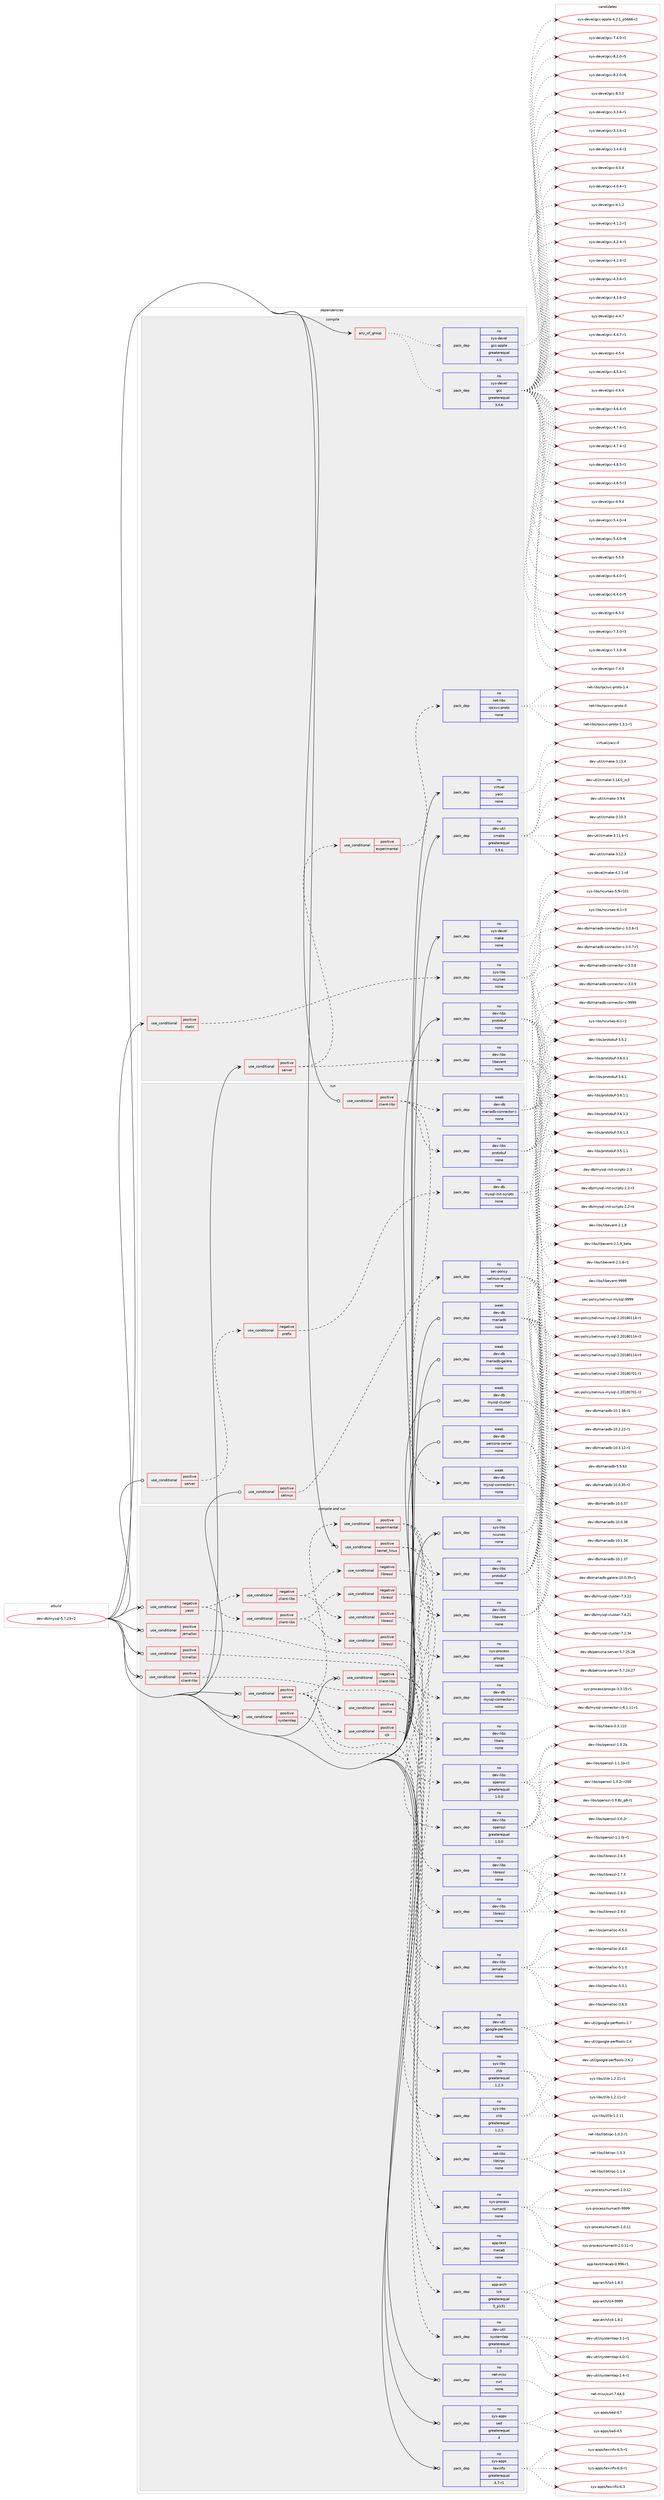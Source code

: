 digraph prolog {

# *************
# Graph options
# *************

newrank=true;
concentrate=true;
compound=true;
graph [rankdir=LR,fontname=Helvetica,fontsize=10,ranksep=1.5];#, ranksep=2.5, nodesep=0.2];
edge  [arrowhead=vee];
node  [fontname=Helvetica,fontsize=10];

# **********
# The ebuild
# **********

subgraph cluster_leftcol {
color=gray;
rank=same;
label=<<i>ebuild</i>>;
id [label="dev-db/mysql-5.7.23-r2", color=red, width=4, href="../dev-db/mysql-5.7.23-r2.svg"];
}

# ****************
# The dependencies
# ****************

subgraph cluster_midcol {
color=gray;
label=<<i>dependencies</i>>;
subgraph cluster_compile {
fillcolor="#eeeeee";
style=filled;
label=<<i>compile</i>>;
subgraph any20384 {
dependency1320141 [label=<<TABLE BORDER="0" CELLBORDER="1" CELLSPACING="0" CELLPADDING="4"><TR><TD CELLPADDING="10">any_of_group</TD></TR></TABLE>>, shape=none, color=red];subgraph pack941902 {
dependency1320142 [label=<<TABLE BORDER="0" CELLBORDER="1" CELLSPACING="0" CELLPADDING="4" WIDTH="220"><TR><TD ROWSPAN="6" CELLPADDING="30">pack_dep</TD></TR><TR><TD WIDTH="110">no</TD></TR><TR><TD>sys-devel</TD></TR><TR><TD>gcc</TD></TR><TR><TD>greaterequal</TD></TR><TR><TD>3.4.6</TD></TR></TABLE>>, shape=none, color=blue];
}
dependency1320141:e -> dependency1320142:w [weight=20,style="dotted",arrowhead="oinv"];
subgraph pack941903 {
dependency1320143 [label=<<TABLE BORDER="0" CELLBORDER="1" CELLSPACING="0" CELLPADDING="4" WIDTH="220"><TR><TD ROWSPAN="6" CELLPADDING="30">pack_dep</TD></TR><TR><TD WIDTH="110">no</TD></TR><TR><TD>sys-devel</TD></TR><TR><TD>gcc-apple</TD></TR><TR><TD>greaterequal</TD></TR><TR><TD>4.0</TD></TR></TABLE>>, shape=none, color=blue];
}
dependency1320141:e -> dependency1320143:w [weight=20,style="dotted",arrowhead="oinv"];
}
id:e -> dependency1320141:w [weight=20,style="solid",arrowhead="vee"];
subgraph cond357305 {
dependency1320144 [label=<<TABLE BORDER="0" CELLBORDER="1" CELLSPACING="0" CELLPADDING="4"><TR><TD ROWSPAN="3" CELLPADDING="10">use_conditional</TD></TR><TR><TD>positive</TD></TR><TR><TD>server</TD></TR></TABLE>>, shape=none, color=red];
subgraph pack941904 {
dependency1320145 [label=<<TABLE BORDER="0" CELLBORDER="1" CELLSPACING="0" CELLPADDING="4" WIDTH="220"><TR><TD ROWSPAN="6" CELLPADDING="30">pack_dep</TD></TR><TR><TD WIDTH="110">no</TD></TR><TR><TD>dev-libs</TD></TR><TR><TD>libevent</TD></TR><TR><TD>none</TD></TR><TR><TD></TD></TR></TABLE>>, shape=none, color=blue];
}
dependency1320144:e -> dependency1320145:w [weight=20,style="dashed",arrowhead="vee"];
subgraph cond357306 {
dependency1320146 [label=<<TABLE BORDER="0" CELLBORDER="1" CELLSPACING="0" CELLPADDING="4"><TR><TD ROWSPAN="3" CELLPADDING="10">use_conditional</TD></TR><TR><TD>positive</TD></TR><TR><TD>experimental</TD></TR></TABLE>>, shape=none, color=red];
subgraph pack941905 {
dependency1320147 [label=<<TABLE BORDER="0" CELLBORDER="1" CELLSPACING="0" CELLPADDING="4" WIDTH="220"><TR><TD ROWSPAN="6" CELLPADDING="30">pack_dep</TD></TR><TR><TD WIDTH="110">no</TD></TR><TR><TD>net-libs</TD></TR><TR><TD>rpcsvc-proto</TD></TR><TR><TD>none</TD></TR><TR><TD></TD></TR></TABLE>>, shape=none, color=blue];
}
dependency1320146:e -> dependency1320147:w [weight=20,style="dashed",arrowhead="vee"];
}
dependency1320144:e -> dependency1320146:w [weight=20,style="dashed",arrowhead="vee"];
}
id:e -> dependency1320144:w [weight=20,style="solid",arrowhead="vee"];
subgraph cond357307 {
dependency1320148 [label=<<TABLE BORDER="0" CELLBORDER="1" CELLSPACING="0" CELLPADDING="4"><TR><TD ROWSPAN="3" CELLPADDING="10">use_conditional</TD></TR><TR><TD>positive</TD></TR><TR><TD>static</TD></TR></TABLE>>, shape=none, color=red];
subgraph pack941906 {
dependency1320149 [label=<<TABLE BORDER="0" CELLBORDER="1" CELLSPACING="0" CELLPADDING="4" WIDTH="220"><TR><TD ROWSPAN="6" CELLPADDING="30">pack_dep</TD></TR><TR><TD WIDTH="110">no</TD></TR><TR><TD>sys-libs</TD></TR><TR><TD>ncurses</TD></TR><TR><TD>none</TD></TR><TR><TD></TD></TR></TABLE>>, shape=none, color=blue];
}
dependency1320148:e -> dependency1320149:w [weight=20,style="dashed",arrowhead="vee"];
}
id:e -> dependency1320148:w [weight=20,style="solid",arrowhead="vee"];
subgraph pack941907 {
dependency1320150 [label=<<TABLE BORDER="0" CELLBORDER="1" CELLSPACING="0" CELLPADDING="4" WIDTH="220"><TR><TD ROWSPAN="6" CELLPADDING="30">pack_dep</TD></TR><TR><TD WIDTH="110">no</TD></TR><TR><TD>dev-libs</TD></TR><TR><TD>protobuf</TD></TR><TR><TD>none</TD></TR><TR><TD></TD></TR></TABLE>>, shape=none, color=blue];
}
id:e -> dependency1320150:w [weight=20,style="solid",arrowhead="vee"];
subgraph pack941908 {
dependency1320151 [label=<<TABLE BORDER="0" CELLBORDER="1" CELLSPACING="0" CELLPADDING="4" WIDTH="220"><TR><TD ROWSPAN="6" CELLPADDING="30">pack_dep</TD></TR><TR><TD WIDTH="110">no</TD></TR><TR><TD>dev-util</TD></TR><TR><TD>cmake</TD></TR><TR><TD>greaterequal</TD></TR><TR><TD>3.9.6</TD></TR></TABLE>>, shape=none, color=blue];
}
id:e -> dependency1320151:w [weight=20,style="solid",arrowhead="vee"];
subgraph pack941909 {
dependency1320152 [label=<<TABLE BORDER="0" CELLBORDER="1" CELLSPACING="0" CELLPADDING="4" WIDTH="220"><TR><TD ROWSPAN="6" CELLPADDING="30">pack_dep</TD></TR><TR><TD WIDTH="110">no</TD></TR><TR><TD>sys-devel</TD></TR><TR><TD>make</TD></TR><TR><TD>none</TD></TR><TR><TD></TD></TR></TABLE>>, shape=none, color=blue];
}
id:e -> dependency1320152:w [weight=20,style="solid",arrowhead="vee"];
subgraph pack941910 {
dependency1320153 [label=<<TABLE BORDER="0" CELLBORDER="1" CELLSPACING="0" CELLPADDING="4" WIDTH="220"><TR><TD ROWSPAN="6" CELLPADDING="30">pack_dep</TD></TR><TR><TD WIDTH="110">no</TD></TR><TR><TD>virtual</TD></TR><TR><TD>yacc</TD></TR><TR><TD>none</TD></TR><TR><TD></TD></TR></TABLE>>, shape=none, color=blue];
}
id:e -> dependency1320153:w [weight=20,style="solid",arrowhead="vee"];
}
subgraph cluster_compileandrun {
fillcolor="#eeeeee";
style=filled;
label=<<i>compile and run</i>>;
subgraph cond357308 {
dependency1320154 [label=<<TABLE BORDER="0" CELLBORDER="1" CELLSPACING="0" CELLPADDING="4"><TR><TD ROWSPAN="3" CELLPADDING="10">use_conditional</TD></TR><TR><TD>negative</TD></TR><TR><TD>client-libs</TD></TR></TABLE>>, shape=none, color=red];
subgraph pack941911 {
dependency1320155 [label=<<TABLE BORDER="0" CELLBORDER="1" CELLSPACING="0" CELLPADDING="4" WIDTH="220"><TR><TD ROWSPAN="6" CELLPADDING="30">pack_dep</TD></TR><TR><TD WIDTH="110">no</TD></TR><TR><TD>dev-db</TD></TR><TR><TD>mysql-connector-c</TD></TR><TR><TD>none</TD></TR><TR><TD></TD></TR></TABLE>>, shape=none, color=blue];
}
dependency1320154:e -> dependency1320155:w [weight=20,style="dashed",arrowhead="vee"];
subgraph pack941912 {
dependency1320156 [label=<<TABLE BORDER="0" CELLBORDER="1" CELLSPACING="0" CELLPADDING="4" WIDTH="220"><TR><TD ROWSPAN="6" CELLPADDING="30">pack_dep</TD></TR><TR><TD WIDTH="110">no</TD></TR><TR><TD>sys-libs</TD></TR><TR><TD>zlib</TD></TR><TR><TD>greaterequal</TD></TR><TR><TD>1.2.3</TD></TR></TABLE>>, shape=none, color=blue];
}
dependency1320154:e -> dependency1320156:w [weight=20,style="dashed",arrowhead="vee"];
}
id:e -> dependency1320154:w [weight=20,style="solid",arrowhead="odotvee"];
subgraph cond357309 {
dependency1320157 [label=<<TABLE BORDER="0" CELLBORDER="1" CELLSPACING="0" CELLPADDING="4"><TR><TD ROWSPAN="3" CELLPADDING="10">use_conditional</TD></TR><TR><TD>negative</TD></TR><TR><TD>yassl</TD></TR></TABLE>>, shape=none, color=red];
subgraph cond357310 {
dependency1320158 [label=<<TABLE BORDER="0" CELLBORDER="1" CELLSPACING="0" CELLPADDING="4"><TR><TD ROWSPAN="3" CELLPADDING="10">use_conditional</TD></TR><TR><TD>positive</TD></TR><TR><TD>client-libs</TD></TR></TABLE>>, shape=none, color=red];
subgraph cond357311 {
dependency1320159 [label=<<TABLE BORDER="0" CELLBORDER="1" CELLSPACING="0" CELLPADDING="4"><TR><TD ROWSPAN="3" CELLPADDING="10">use_conditional</TD></TR><TR><TD>negative</TD></TR><TR><TD>libressl</TD></TR></TABLE>>, shape=none, color=red];
subgraph pack941913 {
dependency1320160 [label=<<TABLE BORDER="0" CELLBORDER="1" CELLSPACING="0" CELLPADDING="4" WIDTH="220"><TR><TD ROWSPAN="6" CELLPADDING="30">pack_dep</TD></TR><TR><TD WIDTH="110">no</TD></TR><TR><TD>dev-libs</TD></TR><TR><TD>openssl</TD></TR><TR><TD>greaterequal</TD></TR><TR><TD>1.0.0</TD></TR></TABLE>>, shape=none, color=blue];
}
dependency1320159:e -> dependency1320160:w [weight=20,style="dashed",arrowhead="vee"];
}
dependency1320158:e -> dependency1320159:w [weight=20,style="dashed",arrowhead="vee"];
subgraph cond357312 {
dependency1320161 [label=<<TABLE BORDER="0" CELLBORDER="1" CELLSPACING="0" CELLPADDING="4"><TR><TD ROWSPAN="3" CELLPADDING="10">use_conditional</TD></TR><TR><TD>positive</TD></TR><TR><TD>libressl</TD></TR></TABLE>>, shape=none, color=red];
subgraph pack941914 {
dependency1320162 [label=<<TABLE BORDER="0" CELLBORDER="1" CELLSPACING="0" CELLPADDING="4" WIDTH="220"><TR><TD ROWSPAN="6" CELLPADDING="30">pack_dep</TD></TR><TR><TD WIDTH="110">no</TD></TR><TR><TD>dev-libs</TD></TR><TR><TD>libressl</TD></TR><TR><TD>none</TD></TR><TR><TD></TD></TR></TABLE>>, shape=none, color=blue];
}
dependency1320161:e -> dependency1320162:w [weight=20,style="dashed",arrowhead="vee"];
}
dependency1320158:e -> dependency1320161:w [weight=20,style="dashed",arrowhead="vee"];
}
dependency1320157:e -> dependency1320158:w [weight=20,style="dashed",arrowhead="vee"];
subgraph cond357313 {
dependency1320163 [label=<<TABLE BORDER="0" CELLBORDER="1" CELLSPACING="0" CELLPADDING="4"><TR><TD ROWSPAN="3" CELLPADDING="10">use_conditional</TD></TR><TR><TD>negative</TD></TR><TR><TD>client-libs</TD></TR></TABLE>>, shape=none, color=red];
subgraph cond357314 {
dependency1320164 [label=<<TABLE BORDER="0" CELLBORDER="1" CELLSPACING="0" CELLPADDING="4"><TR><TD ROWSPAN="3" CELLPADDING="10">use_conditional</TD></TR><TR><TD>negative</TD></TR><TR><TD>libressl</TD></TR></TABLE>>, shape=none, color=red];
subgraph pack941915 {
dependency1320165 [label=<<TABLE BORDER="0" CELLBORDER="1" CELLSPACING="0" CELLPADDING="4" WIDTH="220"><TR><TD ROWSPAN="6" CELLPADDING="30">pack_dep</TD></TR><TR><TD WIDTH="110">no</TD></TR><TR><TD>dev-libs</TD></TR><TR><TD>openssl</TD></TR><TR><TD>greaterequal</TD></TR><TR><TD>1.0.0</TD></TR></TABLE>>, shape=none, color=blue];
}
dependency1320164:e -> dependency1320165:w [weight=20,style="dashed",arrowhead="vee"];
}
dependency1320163:e -> dependency1320164:w [weight=20,style="dashed",arrowhead="vee"];
subgraph cond357315 {
dependency1320166 [label=<<TABLE BORDER="0" CELLBORDER="1" CELLSPACING="0" CELLPADDING="4"><TR><TD ROWSPAN="3" CELLPADDING="10">use_conditional</TD></TR><TR><TD>positive</TD></TR><TR><TD>libressl</TD></TR></TABLE>>, shape=none, color=red];
subgraph pack941916 {
dependency1320167 [label=<<TABLE BORDER="0" CELLBORDER="1" CELLSPACING="0" CELLPADDING="4" WIDTH="220"><TR><TD ROWSPAN="6" CELLPADDING="30">pack_dep</TD></TR><TR><TD WIDTH="110">no</TD></TR><TR><TD>dev-libs</TD></TR><TR><TD>libressl</TD></TR><TR><TD>none</TD></TR><TR><TD></TD></TR></TABLE>>, shape=none, color=blue];
}
dependency1320166:e -> dependency1320167:w [weight=20,style="dashed",arrowhead="vee"];
}
dependency1320163:e -> dependency1320166:w [weight=20,style="dashed",arrowhead="vee"];
}
dependency1320157:e -> dependency1320163:w [weight=20,style="dashed",arrowhead="vee"];
}
id:e -> dependency1320157:w [weight=20,style="solid",arrowhead="odotvee"];
subgraph cond357316 {
dependency1320168 [label=<<TABLE BORDER="0" CELLBORDER="1" CELLSPACING="0" CELLPADDING="4"><TR><TD ROWSPAN="3" CELLPADDING="10">use_conditional</TD></TR><TR><TD>positive</TD></TR><TR><TD>client-libs</TD></TR></TABLE>>, shape=none, color=red];
subgraph pack941917 {
dependency1320169 [label=<<TABLE BORDER="0" CELLBORDER="1" CELLSPACING="0" CELLPADDING="4" WIDTH="220"><TR><TD ROWSPAN="6" CELLPADDING="30">pack_dep</TD></TR><TR><TD WIDTH="110">no</TD></TR><TR><TD>sys-libs</TD></TR><TR><TD>zlib</TD></TR><TR><TD>greaterequal</TD></TR><TR><TD>1.2.3</TD></TR></TABLE>>, shape=none, color=blue];
}
dependency1320168:e -> dependency1320169:w [weight=20,style="dashed",arrowhead="vee"];
}
id:e -> dependency1320168:w [weight=20,style="solid",arrowhead="odotvee"];
subgraph cond357317 {
dependency1320170 [label=<<TABLE BORDER="0" CELLBORDER="1" CELLSPACING="0" CELLPADDING="4"><TR><TD ROWSPAN="3" CELLPADDING="10">use_conditional</TD></TR><TR><TD>positive</TD></TR><TR><TD>jemalloc</TD></TR></TABLE>>, shape=none, color=red];
subgraph pack941918 {
dependency1320171 [label=<<TABLE BORDER="0" CELLBORDER="1" CELLSPACING="0" CELLPADDING="4" WIDTH="220"><TR><TD ROWSPAN="6" CELLPADDING="30">pack_dep</TD></TR><TR><TD WIDTH="110">no</TD></TR><TR><TD>dev-libs</TD></TR><TR><TD>jemalloc</TD></TR><TR><TD>none</TD></TR><TR><TD></TD></TR></TABLE>>, shape=none, color=blue];
}
dependency1320170:e -> dependency1320171:w [weight=20,style="dashed",arrowhead="vee"];
}
id:e -> dependency1320170:w [weight=20,style="solid",arrowhead="odotvee"];
subgraph cond357318 {
dependency1320172 [label=<<TABLE BORDER="0" CELLBORDER="1" CELLSPACING="0" CELLPADDING="4"><TR><TD ROWSPAN="3" CELLPADDING="10">use_conditional</TD></TR><TR><TD>positive</TD></TR><TR><TD>kernel_linux</TD></TR></TABLE>>, shape=none, color=red];
subgraph pack941919 {
dependency1320173 [label=<<TABLE BORDER="0" CELLBORDER="1" CELLSPACING="0" CELLPADDING="4" WIDTH="220"><TR><TD ROWSPAN="6" CELLPADDING="30">pack_dep</TD></TR><TR><TD WIDTH="110">no</TD></TR><TR><TD>dev-libs</TD></TR><TR><TD>libaio</TD></TR><TR><TD>none</TD></TR><TR><TD></TD></TR></TABLE>>, shape=none, color=blue];
}
dependency1320172:e -> dependency1320173:w [weight=20,style="dashed",arrowhead="vee"];
subgraph pack941920 {
dependency1320174 [label=<<TABLE BORDER="0" CELLBORDER="1" CELLSPACING="0" CELLPADDING="4" WIDTH="220"><TR><TD ROWSPAN="6" CELLPADDING="30">pack_dep</TD></TR><TR><TD WIDTH="110">no</TD></TR><TR><TD>sys-process</TD></TR><TR><TD>procps</TD></TR><TR><TD>none</TD></TR><TR><TD></TD></TR></TABLE>>, shape=none, color=blue];
}
dependency1320172:e -> dependency1320174:w [weight=20,style="dashed",arrowhead="vee"];
}
id:e -> dependency1320172:w [weight=20,style="solid",arrowhead="odotvee"];
subgraph cond357319 {
dependency1320175 [label=<<TABLE BORDER="0" CELLBORDER="1" CELLSPACING="0" CELLPADDING="4"><TR><TD ROWSPAN="3" CELLPADDING="10">use_conditional</TD></TR><TR><TD>positive</TD></TR><TR><TD>server</TD></TR></TABLE>>, shape=none, color=red];
subgraph pack941921 {
dependency1320176 [label=<<TABLE BORDER="0" CELLBORDER="1" CELLSPACING="0" CELLPADDING="4" WIDTH="220"><TR><TD ROWSPAN="6" CELLPADDING="30">pack_dep</TD></TR><TR><TD WIDTH="110">no</TD></TR><TR><TD>app-arch</TD></TR><TR><TD>lz4</TD></TR><TR><TD>greaterequal</TD></TR><TR><TD>0_p131</TD></TR></TABLE>>, shape=none, color=blue];
}
dependency1320175:e -> dependency1320176:w [weight=20,style="dashed",arrowhead="vee"];
subgraph cond357320 {
dependency1320177 [label=<<TABLE BORDER="0" CELLBORDER="1" CELLSPACING="0" CELLPADDING="4"><TR><TD ROWSPAN="3" CELLPADDING="10">use_conditional</TD></TR><TR><TD>positive</TD></TR><TR><TD>cjk</TD></TR></TABLE>>, shape=none, color=red];
subgraph pack941922 {
dependency1320178 [label=<<TABLE BORDER="0" CELLBORDER="1" CELLSPACING="0" CELLPADDING="4" WIDTH="220"><TR><TD ROWSPAN="6" CELLPADDING="30">pack_dep</TD></TR><TR><TD WIDTH="110">no</TD></TR><TR><TD>app-text</TD></TR><TR><TD>mecab</TD></TR><TR><TD>none</TD></TR><TR><TD></TD></TR></TABLE>>, shape=none, color=blue];
}
dependency1320177:e -> dependency1320178:w [weight=20,style="dashed",arrowhead="vee"];
}
dependency1320175:e -> dependency1320177:w [weight=20,style="dashed",arrowhead="vee"];
subgraph cond357321 {
dependency1320179 [label=<<TABLE BORDER="0" CELLBORDER="1" CELLSPACING="0" CELLPADDING="4"><TR><TD ROWSPAN="3" CELLPADDING="10">use_conditional</TD></TR><TR><TD>positive</TD></TR><TR><TD>experimental</TD></TR></TABLE>>, shape=none, color=red];
subgraph pack941923 {
dependency1320180 [label=<<TABLE BORDER="0" CELLBORDER="1" CELLSPACING="0" CELLPADDING="4" WIDTH="220"><TR><TD ROWSPAN="6" CELLPADDING="30">pack_dep</TD></TR><TR><TD WIDTH="110">no</TD></TR><TR><TD>dev-libs</TD></TR><TR><TD>libevent</TD></TR><TR><TD>none</TD></TR><TR><TD></TD></TR></TABLE>>, shape=none, color=blue];
}
dependency1320179:e -> dependency1320180:w [weight=20,style="dashed",arrowhead="vee"];
subgraph pack941924 {
dependency1320181 [label=<<TABLE BORDER="0" CELLBORDER="1" CELLSPACING="0" CELLPADDING="4" WIDTH="220"><TR><TD ROWSPAN="6" CELLPADDING="30">pack_dep</TD></TR><TR><TD WIDTH="110">no</TD></TR><TR><TD>dev-libs</TD></TR><TR><TD>protobuf</TD></TR><TR><TD>none</TD></TR><TR><TD></TD></TR></TABLE>>, shape=none, color=blue];
}
dependency1320179:e -> dependency1320181:w [weight=20,style="dashed",arrowhead="vee"];
subgraph pack941925 {
dependency1320182 [label=<<TABLE BORDER="0" CELLBORDER="1" CELLSPACING="0" CELLPADDING="4" WIDTH="220"><TR><TD ROWSPAN="6" CELLPADDING="30">pack_dep</TD></TR><TR><TD WIDTH="110">no</TD></TR><TR><TD>net-libs</TD></TR><TR><TD>libtirpc</TD></TR><TR><TD>none</TD></TR><TR><TD></TD></TR></TABLE>>, shape=none, color=blue];
}
dependency1320179:e -> dependency1320182:w [weight=20,style="dashed",arrowhead="vee"];
}
dependency1320175:e -> dependency1320179:w [weight=20,style="dashed",arrowhead="vee"];
subgraph cond357322 {
dependency1320183 [label=<<TABLE BORDER="0" CELLBORDER="1" CELLSPACING="0" CELLPADDING="4"><TR><TD ROWSPAN="3" CELLPADDING="10">use_conditional</TD></TR><TR><TD>positive</TD></TR><TR><TD>numa</TD></TR></TABLE>>, shape=none, color=red];
subgraph pack941926 {
dependency1320184 [label=<<TABLE BORDER="0" CELLBORDER="1" CELLSPACING="0" CELLPADDING="4" WIDTH="220"><TR><TD ROWSPAN="6" CELLPADDING="30">pack_dep</TD></TR><TR><TD WIDTH="110">no</TD></TR><TR><TD>sys-process</TD></TR><TR><TD>numactl</TD></TR><TR><TD>none</TD></TR><TR><TD></TD></TR></TABLE>>, shape=none, color=blue];
}
dependency1320183:e -> dependency1320184:w [weight=20,style="dashed",arrowhead="vee"];
}
dependency1320175:e -> dependency1320183:w [weight=20,style="dashed",arrowhead="vee"];
}
id:e -> dependency1320175:w [weight=20,style="solid",arrowhead="odotvee"];
subgraph cond357323 {
dependency1320185 [label=<<TABLE BORDER="0" CELLBORDER="1" CELLSPACING="0" CELLPADDING="4"><TR><TD ROWSPAN="3" CELLPADDING="10">use_conditional</TD></TR><TR><TD>positive</TD></TR><TR><TD>systemtap</TD></TR></TABLE>>, shape=none, color=red];
subgraph pack941927 {
dependency1320186 [label=<<TABLE BORDER="0" CELLBORDER="1" CELLSPACING="0" CELLPADDING="4" WIDTH="220"><TR><TD ROWSPAN="6" CELLPADDING="30">pack_dep</TD></TR><TR><TD WIDTH="110">no</TD></TR><TR><TD>dev-util</TD></TR><TR><TD>systemtap</TD></TR><TR><TD>greaterequal</TD></TR><TR><TD>1.3</TD></TR></TABLE>>, shape=none, color=blue];
}
dependency1320185:e -> dependency1320186:w [weight=20,style="dashed",arrowhead="vee"];
}
id:e -> dependency1320185:w [weight=20,style="solid",arrowhead="odotvee"];
subgraph cond357324 {
dependency1320187 [label=<<TABLE BORDER="0" CELLBORDER="1" CELLSPACING="0" CELLPADDING="4"><TR><TD ROWSPAN="3" CELLPADDING="10">use_conditional</TD></TR><TR><TD>positive</TD></TR><TR><TD>tcmalloc</TD></TR></TABLE>>, shape=none, color=red];
subgraph pack941928 {
dependency1320188 [label=<<TABLE BORDER="0" CELLBORDER="1" CELLSPACING="0" CELLPADDING="4" WIDTH="220"><TR><TD ROWSPAN="6" CELLPADDING="30">pack_dep</TD></TR><TR><TD WIDTH="110">no</TD></TR><TR><TD>dev-util</TD></TR><TR><TD>google-perftools</TD></TR><TR><TD>none</TD></TR><TR><TD></TD></TR></TABLE>>, shape=none, color=blue];
}
dependency1320187:e -> dependency1320188:w [weight=20,style="dashed",arrowhead="vee"];
}
id:e -> dependency1320187:w [weight=20,style="solid",arrowhead="odotvee"];
subgraph pack941929 {
dependency1320189 [label=<<TABLE BORDER="0" CELLBORDER="1" CELLSPACING="0" CELLPADDING="4" WIDTH="220"><TR><TD ROWSPAN="6" CELLPADDING="30">pack_dep</TD></TR><TR><TD WIDTH="110">no</TD></TR><TR><TD>net-misc</TD></TR><TR><TD>curl</TD></TR><TR><TD>none</TD></TR><TR><TD></TD></TR></TABLE>>, shape=none, color=blue];
}
id:e -> dependency1320189:w [weight=20,style="solid",arrowhead="odotvee"];
subgraph pack941930 {
dependency1320190 [label=<<TABLE BORDER="0" CELLBORDER="1" CELLSPACING="0" CELLPADDING="4" WIDTH="220"><TR><TD ROWSPAN="6" CELLPADDING="30">pack_dep</TD></TR><TR><TD WIDTH="110">no</TD></TR><TR><TD>sys-apps</TD></TR><TR><TD>sed</TD></TR><TR><TD>greaterequal</TD></TR><TR><TD>4</TD></TR></TABLE>>, shape=none, color=blue];
}
id:e -> dependency1320190:w [weight=20,style="solid",arrowhead="odotvee"];
subgraph pack941931 {
dependency1320191 [label=<<TABLE BORDER="0" CELLBORDER="1" CELLSPACING="0" CELLPADDING="4" WIDTH="220"><TR><TD ROWSPAN="6" CELLPADDING="30">pack_dep</TD></TR><TR><TD WIDTH="110">no</TD></TR><TR><TD>sys-apps</TD></TR><TR><TD>texinfo</TD></TR><TR><TD>greaterequal</TD></TR><TR><TD>4.7-r1</TD></TR></TABLE>>, shape=none, color=blue];
}
id:e -> dependency1320191:w [weight=20,style="solid",arrowhead="odotvee"];
subgraph pack941932 {
dependency1320192 [label=<<TABLE BORDER="0" CELLBORDER="1" CELLSPACING="0" CELLPADDING="4" WIDTH="220"><TR><TD ROWSPAN="6" CELLPADDING="30">pack_dep</TD></TR><TR><TD WIDTH="110">no</TD></TR><TR><TD>sys-libs</TD></TR><TR><TD>ncurses</TD></TR><TR><TD>none</TD></TR><TR><TD></TD></TR></TABLE>>, shape=none, color=blue];
}
id:e -> dependency1320192:w [weight=20,style="solid",arrowhead="odotvee"];
}
subgraph cluster_run {
fillcolor="#eeeeee";
style=filled;
label=<<i>run</i>>;
subgraph cond357325 {
dependency1320193 [label=<<TABLE BORDER="0" CELLBORDER="1" CELLSPACING="0" CELLPADDING="4"><TR><TD ROWSPAN="3" CELLPADDING="10">use_conditional</TD></TR><TR><TD>positive</TD></TR><TR><TD>client-libs</TD></TR></TABLE>>, shape=none, color=red];
subgraph pack941933 {
dependency1320194 [label=<<TABLE BORDER="0" CELLBORDER="1" CELLSPACING="0" CELLPADDING="4" WIDTH="220"><TR><TD ROWSPAN="6" CELLPADDING="30">pack_dep</TD></TR><TR><TD WIDTH="110">weak</TD></TR><TR><TD>dev-db</TD></TR><TR><TD>mariadb-connector-c</TD></TR><TR><TD>none</TD></TR><TR><TD></TD></TR></TABLE>>, shape=none, color=blue];
}
dependency1320193:e -> dependency1320194:w [weight=20,style="dashed",arrowhead="vee"];
subgraph pack941934 {
dependency1320195 [label=<<TABLE BORDER="0" CELLBORDER="1" CELLSPACING="0" CELLPADDING="4" WIDTH="220"><TR><TD ROWSPAN="6" CELLPADDING="30">pack_dep</TD></TR><TR><TD WIDTH="110">weak</TD></TR><TR><TD>dev-db</TD></TR><TR><TD>mysql-connector-c</TD></TR><TR><TD>none</TD></TR><TR><TD></TD></TR></TABLE>>, shape=none, color=blue];
}
dependency1320193:e -> dependency1320195:w [weight=20,style="dashed",arrowhead="vee"];
subgraph pack941935 {
dependency1320196 [label=<<TABLE BORDER="0" CELLBORDER="1" CELLSPACING="0" CELLPADDING="4" WIDTH="220"><TR><TD ROWSPAN="6" CELLPADDING="30">pack_dep</TD></TR><TR><TD WIDTH="110">no</TD></TR><TR><TD>dev-libs</TD></TR><TR><TD>protobuf</TD></TR><TR><TD>none</TD></TR><TR><TD></TD></TR></TABLE>>, shape=none, color=blue];
}
dependency1320193:e -> dependency1320196:w [weight=20,style="dashed",arrowhead="vee"];
}
id:e -> dependency1320193:w [weight=20,style="solid",arrowhead="odot"];
subgraph cond357326 {
dependency1320197 [label=<<TABLE BORDER="0" CELLBORDER="1" CELLSPACING="0" CELLPADDING="4"><TR><TD ROWSPAN="3" CELLPADDING="10">use_conditional</TD></TR><TR><TD>positive</TD></TR><TR><TD>selinux</TD></TR></TABLE>>, shape=none, color=red];
subgraph pack941936 {
dependency1320198 [label=<<TABLE BORDER="0" CELLBORDER="1" CELLSPACING="0" CELLPADDING="4" WIDTH="220"><TR><TD ROWSPAN="6" CELLPADDING="30">pack_dep</TD></TR><TR><TD WIDTH="110">no</TD></TR><TR><TD>sec-policy</TD></TR><TR><TD>selinux-mysql</TD></TR><TR><TD>none</TD></TR><TR><TD></TD></TR></TABLE>>, shape=none, color=blue];
}
dependency1320197:e -> dependency1320198:w [weight=20,style="dashed",arrowhead="vee"];
}
id:e -> dependency1320197:w [weight=20,style="solid",arrowhead="odot"];
subgraph cond357327 {
dependency1320199 [label=<<TABLE BORDER="0" CELLBORDER="1" CELLSPACING="0" CELLPADDING="4"><TR><TD ROWSPAN="3" CELLPADDING="10">use_conditional</TD></TR><TR><TD>positive</TD></TR><TR><TD>server</TD></TR></TABLE>>, shape=none, color=red];
subgraph cond357328 {
dependency1320200 [label=<<TABLE BORDER="0" CELLBORDER="1" CELLSPACING="0" CELLPADDING="4"><TR><TD ROWSPAN="3" CELLPADDING="10">use_conditional</TD></TR><TR><TD>negative</TD></TR><TR><TD>prefix</TD></TR></TABLE>>, shape=none, color=red];
subgraph pack941937 {
dependency1320201 [label=<<TABLE BORDER="0" CELLBORDER="1" CELLSPACING="0" CELLPADDING="4" WIDTH="220"><TR><TD ROWSPAN="6" CELLPADDING="30">pack_dep</TD></TR><TR><TD WIDTH="110">no</TD></TR><TR><TD>dev-db</TD></TR><TR><TD>mysql-init-scripts</TD></TR><TR><TD>none</TD></TR><TR><TD></TD></TR></TABLE>>, shape=none, color=blue];
}
dependency1320200:e -> dependency1320201:w [weight=20,style="dashed",arrowhead="vee"];
}
dependency1320199:e -> dependency1320200:w [weight=20,style="dashed",arrowhead="vee"];
}
id:e -> dependency1320199:w [weight=20,style="solid",arrowhead="odot"];
subgraph pack941938 {
dependency1320202 [label=<<TABLE BORDER="0" CELLBORDER="1" CELLSPACING="0" CELLPADDING="4" WIDTH="220"><TR><TD ROWSPAN="6" CELLPADDING="30">pack_dep</TD></TR><TR><TD WIDTH="110">weak</TD></TR><TR><TD>dev-db</TD></TR><TR><TD>mariadb</TD></TR><TR><TD>none</TD></TR><TR><TD></TD></TR></TABLE>>, shape=none, color=blue];
}
id:e -> dependency1320202:w [weight=20,style="solid",arrowhead="odot"];
subgraph pack941939 {
dependency1320203 [label=<<TABLE BORDER="0" CELLBORDER="1" CELLSPACING="0" CELLPADDING="4" WIDTH="220"><TR><TD ROWSPAN="6" CELLPADDING="30">pack_dep</TD></TR><TR><TD WIDTH="110">weak</TD></TR><TR><TD>dev-db</TD></TR><TR><TD>mariadb-galera</TD></TR><TR><TD>none</TD></TR><TR><TD></TD></TR></TABLE>>, shape=none, color=blue];
}
id:e -> dependency1320203:w [weight=20,style="solid",arrowhead="odot"];
subgraph pack941940 {
dependency1320204 [label=<<TABLE BORDER="0" CELLBORDER="1" CELLSPACING="0" CELLPADDING="4" WIDTH="220"><TR><TD ROWSPAN="6" CELLPADDING="30">pack_dep</TD></TR><TR><TD WIDTH="110">weak</TD></TR><TR><TD>dev-db</TD></TR><TR><TD>mysql-cluster</TD></TR><TR><TD>none</TD></TR><TR><TD></TD></TR></TABLE>>, shape=none, color=blue];
}
id:e -> dependency1320204:w [weight=20,style="solid",arrowhead="odot"];
subgraph pack941941 {
dependency1320205 [label=<<TABLE BORDER="0" CELLBORDER="1" CELLSPACING="0" CELLPADDING="4" WIDTH="220"><TR><TD ROWSPAN="6" CELLPADDING="30">pack_dep</TD></TR><TR><TD WIDTH="110">weak</TD></TR><TR><TD>dev-db</TD></TR><TR><TD>percona-server</TD></TR><TR><TD>none</TD></TR><TR><TD></TD></TR></TABLE>>, shape=none, color=blue];
}
id:e -> dependency1320205:w [weight=20,style="solid",arrowhead="odot"];
}
}

# **************
# The candidates
# **************

subgraph cluster_choices {
rank=same;
color=gray;
label=<<i>candidates</i>>;

subgraph choice941902 {
color=black;
nodesep=1;
choice115121115451001011181011084710399994551465146544511449 [label="sys-devel/gcc-3.3.6-r1", color=red, width=4,href="../sys-devel/gcc-3.3.6-r1.svg"];
choice115121115451001011181011084710399994551465146544511450 [label="sys-devel/gcc-3.3.6-r2", color=red, width=4,href="../sys-devel/gcc-3.3.6-r2.svg"];
choice115121115451001011181011084710399994551465246544511450 [label="sys-devel/gcc-3.4.6-r2", color=red, width=4,href="../sys-devel/gcc-3.4.6-r2.svg"];
choice11512111545100101118101108471039999455246484652 [label="sys-devel/gcc-4.0.4", color=red, width=4,href="../sys-devel/gcc-4.0.4.svg"];
choice115121115451001011181011084710399994552464846524511449 [label="sys-devel/gcc-4.0.4-r1", color=red, width=4,href="../sys-devel/gcc-4.0.4-r1.svg"];
choice11512111545100101118101108471039999455246494650 [label="sys-devel/gcc-4.1.2", color=red, width=4,href="../sys-devel/gcc-4.1.2.svg"];
choice115121115451001011181011084710399994552464946504511449 [label="sys-devel/gcc-4.1.2-r1", color=red, width=4,href="../sys-devel/gcc-4.1.2-r1.svg"];
choice115121115451001011181011084710399994552465046524511449 [label="sys-devel/gcc-4.2.4-r1", color=red, width=4,href="../sys-devel/gcc-4.2.4-r1.svg"];
choice115121115451001011181011084710399994552465046524511450 [label="sys-devel/gcc-4.2.4-r2", color=red, width=4,href="../sys-devel/gcc-4.2.4-r2.svg"];
choice115121115451001011181011084710399994552465146544511449 [label="sys-devel/gcc-4.3.6-r1", color=red, width=4,href="../sys-devel/gcc-4.3.6-r1.svg"];
choice115121115451001011181011084710399994552465146544511450 [label="sys-devel/gcc-4.3.6-r2", color=red, width=4,href="../sys-devel/gcc-4.3.6-r2.svg"];
choice11512111545100101118101108471039999455246524655 [label="sys-devel/gcc-4.4.7", color=red, width=4,href="../sys-devel/gcc-4.4.7.svg"];
choice115121115451001011181011084710399994552465246554511449 [label="sys-devel/gcc-4.4.7-r1", color=red, width=4,href="../sys-devel/gcc-4.4.7-r1.svg"];
choice11512111545100101118101108471039999455246534652 [label="sys-devel/gcc-4.5.4", color=red, width=4,href="../sys-devel/gcc-4.5.4.svg"];
choice115121115451001011181011084710399994552465346524511449 [label="sys-devel/gcc-4.5.4-r1", color=red, width=4,href="../sys-devel/gcc-4.5.4-r1.svg"];
choice11512111545100101118101108471039999455246544652 [label="sys-devel/gcc-4.6.4", color=red, width=4,href="../sys-devel/gcc-4.6.4.svg"];
choice115121115451001011181011084710399994552465446524511449 [label="sys-devel/gcc-4.6.4-r1", color=red, width=4,href="../sys-devel/gcc-4.6.4-r1.svg"];
choice115121115451001011181011084710399994552465546524511449 [label="sys-devel/gcc-4.7.4-r1", color=red, width=4,href="../sys-devel/gcc-4.7.4-r1.svg"];
choice115121115451001011181011084710399994552465546524511450 [label="sys-devel/gcc-4.7.4-r2", color=red, width=4,href="../sys-devel/gcc-4.7.4-r2.svg"];
choice115121115451001011181011084710399994552465646534511449 [label="sys-devel/gcc-4.8.5-r1", color=red, width=4,href="../sys-devel/gcc-4.8.5-r1.svg"];
choice115121115451001011181011084710399994552465646534511450 [label="sys-devel/gcc-4.8.5-r2", color=red, width=4,href="../sys-devel/gcc-4.8.5-r2.svg"];
choice11512111545100101118101108471039999455246574652 [label="sys-devel/gcc-4.9.4", color=red, width=4,href="../sys-devel/gcc-4.9.4.svg"];
choice115121115451001011181011084710399994553465246484511452 [label="sys-devel/gcc-5.4.0-r4", color=red, width=4,href="../sys-devel/gcc-5.4.0-r4.svg"];
choice115121115451001011181011084710399994553465246484511454 [label="sys-devel/gcc-5.4.0-r6", color=red, width=4,href="../sys-devel/gcc-5.4.0-r6.svg"];
choice11512111545100101118101108471039999455346534648 [label="sys-devel/gcc-5.5.0", color=red, width=4,href="../sys-devel/gcc-5.5.0.svg"];
choice115121115451001011181011084710399994554465246484511449 [label="sys-devel/gcc-6.4.0-r1", color=red, width=4,href="../sys-devel/gcc-6.4.0-r1.svg"];
choice115121115451001011181011084710399994554465246484511453 [label="sys-devel/gcc-6.4.0-r5", color=red, width=4,href="../sys-devel/gcc-6.4.0-r5.svg"];
choice11512111545100101118101108471039999455446534648 [label="sys-devel/gcc-6.5.0", color=red, width=4,href="../sys-devel/gcc-6.5.0.svg"];
choice115121115451001011181011084710399994555465146484511451 [label="sys-devel/gcc-7.3.0-r3", color=red, width=4,href="../sys-devel/gcc-7.3.0-r3.svg"];
choice115121115451001011181011084710399994555465146484511454 [label="sys-devel/gcc-7.3.0-r6", color=red, width=4,href="../sys-devel/gcc-7.3.0-r6.svg"];
choice11512111545100101118101108471039999455546524648 [label="sys-devel/gcc-7.4.0", color=red, width=4,href="../sys-devel/gcc-7.4.0.svg"];
choice115121115451001011181011084710399994555465246484511449 [label="sys-devel/gcc-7.4.0-r1", color=red, width=4,href="../sys-devel/gcc-7.4.0-r1.svg"];
choice115121115451001011181011084710399994556465046484511453 [label="sys-devel/gcc-8.2.0-r5", color=red, width=4,href="../sys-devel/gcc-8.2.0-r5.svg"];
choice115121115451001011181011084710399994556465046484511454 [label="sys-devel/gcc-8.2.0-r6", color=red, width=4,href="../sys-devel/gcc-8.2.0-r6.svg"];
choice11512111545100101118101108471039999455646514648 [label="sys-devel/gcc-8.3.0", color=red, width=4,href="../sys-devel/gcc-8.3.0.svg"];
dependency1320142:e -> choice115121115451001011181011084710399994551465146544511449:w [style=dotted,weight="100"];
dependency1320142:e -> choice115121115451001011181011084710399994551465146544511450:w [style=dotted,weight="100"];
dependency1320142:e -> choice115121115451001011181011084710399994551465246544511450:w [style=dotted,weight="100"];
dependency1320142:e -> choice11512111545100101118101108471039999455246484652:w [style=dotted,weight="100"];
dependency1320142:e -> choice115121115451001011181011084710399994552464846524511449:w [style=dotted,weight="100"];
dependency1320142:e -> choice11512111545100101118101108471039999455246494650:w [style=dotted,weight="100"];
dependency1320142:e -> choice115121115451001011181011084710399994552464946504511449:w [style=dotted,weight="100"];
dependency1320142:e -> choice115121115451001011181011084710399994552465046524511449:w [style=dotted,weight="100"];
dependency1320142:e -> choice115121115451001011181011084710399994552465046524511450:w [style=dotted,weight="100"];
dependency1320142:e -> choice115121115451001011181011084710399994552465146544511449:w [style=dotted,weight="100"];
dependency1320142:e -> choice115121115451001011181011084710399994552465146544511450:w [style=dotted,weight="100"];
dependency1320142:e -> choice11512111545100101118101108471039999455246524655:w [style=dotted,weight="100"];
dependency1320142:e -> choice115121115451001011181011084710399994552465246554511449:w [style=dotted,weight="100"];
dependency1320142:e -> choice11512111545100101118101108471039999455246534652:w [style=dotted,weight="100"];
dependency1320142:e -> choice115121115451001011181011084710399994552465346524511449:w [style=dotted,weight="100"];
dependency1320142:e -> choice11512111545100101118101108471039999455246544652:w [style=dotted,weight="100"];
dependency1320142:e -> choice115121115451001011181011084710399994552465446524511449:w [style=dotted,weight="100"];
dependency1320142:e -> choice115121115451001011181011084710399994552465546524511449:w [style=dotted,weight="100"];
dependency1320142:e -> choice115121115451001011181011084710399994552465546524511450:w [style=dotted,weight="100"];
dependency1320142:e -> choice115121115451001011181011084710399994552465646534511449:w [style=dotted,weight="100"];
dependency1320142:e -> choice115121115451001011181011084710399994552465646534511450:w [style=dotted,weight="100"];
dependency1320142:e -> choice11512111545100101118101108471039999455246574652:w [style=dotted,weight="100"];
dependency1320142:e -> choice115121115451001011181011084710399994553465246484511452:w [style=dotted,weight="100"];
dependency1320142:e -> choice115121115451001011181011084710399994553465246484511454:w [style=dotted,weight="100"];
dependency1320142:e -> choice11512111545100101118101108471039999455346534648:w [style=dotted,weight="100"];
dependency1320142:e -> choice115121115451001011181011084710399994554465246484511449:w [style=dotted,weight="100"];
dependency1320142:e -> choice115121115451001011181011084710399994554465246484511453:w [style=dotted,weight="100"];
dependency1320142:e -> choice11512111545100101118101108471039999455446534648:w [style=dotted,weight="100"];
dependency1320142:e -> choice115121115451001011181011084710399994555465146484511451:w [style=dotted,weight="100"];
dependency1320142:e -> choice115121115451001011181011084710399994555465146484511454:w [style=dotted,weight="100"];
dependency1320142:e -> choice11512111545100101118101108471039999455546524648:w [style=dotted,weight="100"];
dependency1320142:e -> choice115121115451001011181011084710399994555465246484511449:w [style=dotted,weight="100"];
dependency1320142:e -> choice115121115451001011181011084710399994556465046484511453:w [style=dotted,weight="100"];
dependency1320142:e -> choice115121115451001011181011084710399994556465046484511454:w [style=dotted,weight="100"];
dependency1320142:e -> choice11512111545100101118101108471039999455646514648:w [style=dotted,weight="100"];
}
subgraph choice941903 {
color=black;
nodesep=1;
choice11512111545100101118101108471039999459711211210810145524650464995112535454544511450 [label="sys-devel/gcc-apple-4.2.1_p5666-r2", color=red, width=4,href="../sys-devel/gcc-apple-4.2.1_p5666-r2.svg"];
dependency1320143:e -> choice11512111545100101118101108471039999459711211210810145524650464995112535454544511450:w [style=dotted,weight="100"];
}
subgraph choice941904 {
color=black;
nodesep=1;
choice10010111845108105981154710810598101118101110116455046494656 [label="dev-libs/libevent-2.1.8", color=red, width=4,href="../dev-libs/libevent-2.1.8.svg"];
choice100101118451081059811547108105981011181011101164550464946564511449 [label="dev-libs/libevent-2.1.8-r1", color=red, width=4,href="../dev-libs/libevent-2.1.8-r1.svg"];
choice10010111845108105981154710810598101118101110116455046494657959810111697 [label="dev-libs/libevent-2.1.9_beta", color=red, width=4,href="../dev-libs/libevent-2.1.9_beta.svg"];
choice100101118451081059811547108105981011181011101164557575757 [label="dev-libs/libevent-9999", color=red, width=4,href="../dev-libs/libevent-9999.svg"];
dependency1320145:e -> choice10010111845108105981154710810598101118101110116455046494656:w [style=dotted,weight="100"];
dependency1320145:e -> choice100101118451081059811547108105981011181011101164550464946564511449:w [style=dotted,weight="100"];
dependency1320145:e -> choice10010111845108105981154710810598101118101110116455046494657959810111697:w [style=dotted,weight="100"];
dependency1320145:e -> choice100101118451081059811547108105981011181011101164557575757:w [style=dotted,weight="100"];
}
subgraph choice941905 {
color=black;
nodesep=1;
choice1101011164510810598115471141129911511899451121141111161114548 [label="net-libs/rpcsvc-proto-0", color=red, width=4,href="../net-libs/rpcsvc-proto-0.svg"];
choice1101011164510810598115471141129911511899451121141111161114549465146494511449 [label="net-libs/rpcsvc-proto-1.3.1-r1", color=red, width=4,href="../net-libs/rpcsvc-proto-1.3.1-r1.svg"];
choice11010111645108105981154711411299115118994511211411111611145494652 [label="net-libs/rpcsvc-proto-1.4", color=red, width=4,href="../net-libs/rpcsvc-proto-1.4.svg"];
dependency1320147:e -> choice1101011164510810598115471141129911511899451121141111161114548:w [style=dotted,weight="100"];
dependency1320147:e -> choice1101011164510810598115471141129911511899451121141111161114549465146494511449:w [style=dotted,weight="100"];
dependency1320147:e -> choice11010111645108105981154711411299115118994511211411111611145494652:w [style=dotted,weight="100"];
}
subgraph choice941906 {
color=black;
nodesep=1;
choice115121115451081059811547110991171141151011154553465745114494849 [label="sys-libs/ncurses-5.9-r101", color=red, width=4,href="../sys-libs/ncurses-5.9-r101.svg"];
choice11512111545108105981154711099117114115101115455446494511450 [label="sys-libs/ncurses-6.1-r2", color=red, width=4,href="../sys-libs/ncurses-6.1-r2.svg"];
choice11512111545108105981154711099117114115101115455446494511451 [label="sys-libs/ncurses-6.1-r3", color=red, width=4,href="../sys-libs/ncurses-6.1-r3.svg"];
dependency1320149:e -> choice115121115451081059811547110991171141151011154553465745114494849:w [style=dotted,weight="100"];
dependency1320149:e -> choice11512111545108105981154711099117114115101115455446494511450:w [style=dotted,weight="100"];
dependency1320149:e -> choice11512111545108105981154711099117114115101115455446494511451:w [style=dotted,weight="100"];
}
subgraph choice941907 {
color=black;
nodesep=1;
choice100101118451081059811547112114111116111981171024551465346494649 [label="dev-libs/protobuf-3.5.1.1", color=red, width=4,href="../dev-libs/protobuf-3.5.1.1.svg"];
choice10010111845108105981154711211411111611198117102455146534650 [label="dev-libs/protobuf-3.5.2", color=red, width=4,href="../dev-libs/protobuf-3.5.2.svg"];
choice100101118451081059811547112114111116111981171024551465446484649 [label="dev-libs/protobuf-3.6.0.1", color=red, width=4,href="../dev-libs/protobuf-3.6.0.1.svg"];
choice10010111845108105981154711211411111611198117102455146544649 [label="dev-libs/protobuf-3.6.1", color=red, width=4,href="../dev-libs/protobuf-3.6.1.svg"];
choice100101118451081059811547112114111116111981171024551465446494649 [label="dev-libs/protobuf-3.6.1.1", color=red, width=4,href="../dev-libs/protobuf-3.6.1.1.svg"];
choice100101118451081059811547112114111116111981171024551465446494650 [label="dev-libs/protobuf-3.6.1.2", color=red, width=4,href="../dev-libs/protobuf-3.6.1.2.svg"];
choice100101118451081059811547112114111116111981171024551465446494651 [label="dev-libs/protobuf-3.6.1.3", color=red, width=4,href="../dev-libs/protobuf-3.6.1.3.svg"];
dependency1320150:e -> choice100101118451081059811547112114111116111981171024551465346494649:w [style=dotted,weight="100"];
dependency1320150:e -> choice10010111845108105981154711211411111611198117102455146534650:w [style=dotted,weight="100"];
dependency1320150:e -> choice100101118451081059811547112114111116111981171024551465446484649:w [style=dotted,weight="100"];
dependency1320150:e -> choice10010111845108105981154711211411111611198117102455146544649:w [style=dotted,weight="100"];
dependency1320150:e -> choice100101118451081059811547112114111116111981171024551465446494649:w [style=dotted,weight="100"];
dependency1320150:e -> choice100101118451081059811547112114111116111981171024551465446494650:w [style=dotted,weight="100"];
dependency1320150:e -> choice100101118451081059811547112114111116111981171024551465446494651:w [style=dotted,weight="100"];
}
subgraph choice941908 {
color=black;
nodesep=1;
choice1001011184511711610510847991099710710145514649484651 [label="dev-util/cmake-3.10.3", color=red, width=4,href="../dev-util/cmake-3.10.3.svg"];
choice10010111845117116105108479910997107101455146494946524511449 [label="dev-util/cmake-3.11.4-r1", color=red, width=4,href="../dev-util/cmake-3.11.4-r1.svg"];
choice1001011184511711610510847991099710710145514649504651 [label="dev-util/cmake-3.12.3", color=red, width=4,href="../dev-util/cmake-3.12.3.svg"];
choice1001011184511711610510847991099710710145514649514652 [label="dev-util/cmake-3.13.4", color=red, width=4,href="../dev-util/cmake-3.13.4.svg"];
choice1001011184511711610510847991099710710145514649524648951149951 [label="dev-util/cmake-3.14.0_rc3", color=red, width=4,href="../dev-util/cmake-3.14.0_rc3.svg"];
choice10010111845117116105108479910997107101455146574654 [label="dev-util/cmake-3.9.6", color=red, width=4,href="../dev-util/cmake-3.9.6.svg"];
dependency1320151:e -> choice1001011184511711610510847991099710710145514649484651:w [style=dotted,weight="100"];
dependency1320151:e -> choice10010111845117116105108479910997107101455146494946524511449:w [style=dotted,weight="100"];
dependency1320151:e -> choice1001011184511711610510847991099710710145514649504651:w [style=dotted,weight="100"];
dependency1320151:e -> choice1001011184511711610510847991099710710145514649514652:w [style=dotted,weight="100"];
dependency1320151:e -> choice1001011184511711610510847991099710710145514649524648951149951:w [style=dotted,weight="100"];
dependency1320151:e -> choice10010111845117116105108479910997107101455146574654:w [style=dotted,weight="100"];
}
subgraph choice941909 {
color=black;
nodesep=1;
choice1151211154510010111810110847109971071014552465046494511452 [label="sys-devel/make-4.2.1-r4", color=red, width=4,href="../sys-devel/make-4.2.1-r4.svg"];
dependency1320152:e -> choice1151211154510010111810110847109971071014552465046494511452:w [style=dotted,weight="100"];
}
subgraph choice941910 {
color=black;
nodesep=1;
choice11810511411611797108471219799994548 [label="virtual/yacc-0", color=red, width=4,href="../virtual/yacc-0.svg"];
dependency1320153:e -> choice11810511411611797108471219799994548:w [style=dotted,weight="100"];
}
subgraph choice941911 {
color=black;
nodesep=1;
choice1001011184510098471091211151131084599111110110101991161111144599455446494649494511449 [label="dev-db/mysql-connector-c-6.1.11-r1", color=red, width=4,href="../dev-db/mysql-connector-c-6.1.11-r1.svg"];
dependency1320155:e -> choice1001011184510098471091211151131084599111110110101991161111144599455446494649494511449:w [style=dotted,weight="100"];
}
subgraph choice941912 {
color=black;
nodesep=1;
choice1151211154510810598115471221081059845494650464949 [label="sys-libs/zlib-1.2.11", color=red, width=4,href="../sys-libs/zlib-1.2.11.svg"];
choice11512111545108105981154712210810598454946504649494511449 [label="sys-libs/zlib-1.2.11-r1", color=red, width=4,href="../sys-libs/zlib-1.2.11-r1.svg"];
choice11512111545108105981154712210810598454946504649494511450 [label="sys-libs/zlib-1.2.11-r2", color=red, width=4,href="../sys-libs/zlib-1.2.11-r2.svg"];
dependency1320156:e -> choice1151211154510810598115471221081059845494650464949:w [style=dotted,weight="100"];
dependency1320156:e -> choice11512111545108105981154712210810598454946504649494511449:w [style=dotted,weight="100"];
dependency1320156:e -> choice11512111545108105981154712210810598454946504649494511450:w [style=dotted,weight="100"];
}
subgraph choice941913 {
color=black;
nodesep=1;
choice10010111845108105981154711111210111011511510845484657465612295112564511449 [label="dev-libs/openssl-0.9.8z_p8-r1", color=red, width=4,href="../dev-libs/openssl-0.9.8z_p8-r1.svg"];
choice100101118451081059811547111112101110115115108454946484650113 [label="dev-libs/openssl-1.0.2q", color=red, width=4,href="../dev-libs/openssl-1.0.2q.svg"];
choice100101118451081059811547111112101110115115108454946484650114 [label="dev-libs/openssl-1.0.2r", color=red, width=4,href="../dev-libs/openssl-1.0.2r.svg"];
choice10010111845108105981154711111210111011511510845494648465011445114504848 [label="dev-libs/openssl-1.0.2r-r200", color=red, width=4,href="../dev-libs/openssl-1.0.2r-r200.svg"];
choice1001011184510810598115471111121011101151151084549464946481064511449 [label="dev-libs/openssl-1.1.0j-r1", color=red, width=4,href="../dev-libs/openssl-1.1.0j-r1.svg"];
choice100101118451081059811547111112101110115115108454946494649984511450 [label="dev-libs/openssl-1.1.1b-r2", color=red, width=4,href="../dev-libs/openssl-1.1.1b-r2.svg"];
dependency1320160:e -> choice10010111845108105981154711111210111011511510845484657465612295112564511449:w [style=dotted,weight="100"];
dependency1320160:e -> choice100101118451081059811547111112101110115115108454946484650113:w [style=dotted,weight="100"];
dependency1320160:e -> choice100101118451081059811547111112101110115115108454946484650114:w [style=dotted,weight="100"];
dependency1320160:e -> choice10010111845108105981154711111210111011511510845494648465011445114504848:w [style=dotted,weight="100"];
dependency1320160:e -> choice1001011184510810598115471111121011101151151084549464946481064511449:w [style=dotted,weight="100"];
dependency1320160:e -> choice100101118451081059811547111112101110115115108454946494649984511450:w [style=dotted,weight="100"];
}
subgraph choice941914 {
color=black;
nodesep=1;
choice10010111845108105981154710810598114101115115108455046544653 [label="dev-libs/libressl-2.6.5", color=red, width=4,href="../dev-libs/libressl-2.6.5.svg"];
choice10010111845108105981154710810598114101115115108455046554653 [label="dev-libs/libressl-2.7.5", color=red, width=4,href="../dev-libs/libressl-2.7.5.svg"];
choice10010111845108105981154710810598114101115115108455046564651 [label="dev-libs/libressl-2.8.3", color=red, width=4,href="../dev-libs/libressl-2.8.3.svg"];
choice10010111845108105981154710810598114101115115108455046574648 [label="dev-libs/libressl-2.9.0", color=red, width=4,href="../dev-libs/libressl-2.9.0.svg"];
dependency1320162:e -> choice10010111845108105981154710810598114101115115108455046544653:w [style=dotted,weight="100"];
dependency1320162:e -> choice10010111845108105981154710810598114101115115108455046554653:w [style=dotted,weight="100"];
dependency1320162:e -> choice10010111845108105981154710810598114101115115108455046564651:w [style=dotted,weight="100"];
dependency1320162:e -> choice10010111845108105981154710810598114101115115108455046574648:w [style=dotted,weight="100"];
}
subgraph choice941915 {
color=black;
nodesep=1;
choice10010111845108105981154711111210111011511510845484657465612295112564511449 [label="dev-libs/openssl-0.9.8z_p8-r1", color=red, width=4,href="../dev-libs/openssl-0.9.8z_p8-r1.svg"];
choice100101118451081059811547111112101110115115108454946484650113 [label="dev-libs/openssl-1.0.2q", color=red, width=4,href="../dev-libs/openssl-1.0.2q.svg"];
choice100101118451081059811547111112101110115115108454946484650114 [label="dev-libs/openssl-1.0.2r", color=red, width=4,href="../dev-libs/openssl-1.0.2r.svg"];
choice10010111845108105981154711111210111011511510845494648465011445114504848 [label="dev-libs/openssl-1.0.2r-r200", color=red, width=4,href="../dev-libs/openssl-1.0.2r-r200.svg"];
choice1001011184510810598115471111121011101151151084549464946481064511449 [label="dev-libs/openssl-1.1.0j-r1", color=red, width=4,href="../dev-libs/openssl-1.1.0j-r1.svg"];
choice100101118451081059811547111112101110115115108454946494649984511450 [label="dev-libs/openssl-1.1.1b-r2", color=red, width=4,href="../dev-libs/openssl-1.1.1b-r2.svg"];
dependency1320165:e -> choice10010111845108105981154711111210111011511510845484657465612295112564511449:w [style=dotted,weight="100"];
dependency1320165:e -> choice100101118451081059811547111112101110115115108454946484650113:w [style=dotted,weight="100"];
dependency1320165:e -> choice100101118451081059811547111112101110115115108454946484650114:w [style=dotted,weight="100"];
dependency1320165:e -> choice10010111845108105981154711111210111011511510845494648465011445114504848:w [style=dotted,weight="100"];
dependency1320165:e -> choice1001011184510810598115471111121011101151151084549464946481064511449:w [style=dotted,weight="100"];
dependency1320165:e -> choice100101118451081059811547111112101110115115108454946494649984511450:w [style=dotted,weight="100"];
}
subgraph choice941916 {
color=black;
nodesep=1;
choice10010111845108105981154710810598114101115115108455046544653 [label="dev-libs/libressl-2.6.5", color=red, width=4,href="../dev-libs/libressl-2.6.5.svg"];
choice10010111845108105981154710810598114101115115108455046554653 [label="dev-libs/libressl-2.7.5", color=red, width=4,href="../dev-libs/libressl-2.7.5.svg"];
choice10010111845108105981154710810598114101115115108455046564651 [label="dev-libs/libressl-2.8.3", color=red, width=4,href="../dev-libs/libressl-2.8.3.svg"];
choice10010111845108105981154710810598114101115115108455046574648 [label="dev-libs/libressl-2.9.0", color=red, width=4,href="../dev-libs/libressl-2.9.0.svg"];
dependency1320167:e -> choice10010111845108105981154710810598114101115115108455046544653:w [style=dotted,weight="100"];
dependency1320167:e -> choice10010111845108105981154710810598114101115115108455046554653:w [style=dotted,weight="100"];
dependency1320167:e -> choice10010111845108105981154710810598114101115115108455046564651:w [style=dotted,weight="100"];
dependency1320167:e -> choice10010111845108105981154710810598114101115115108455046574648:w [style=dotted,weight="100"];
}
subgraph choice941917 {
color=black;
nodesep=1;
choice1151211154510810598115471221081059845494650464949 [label="sys-libs/zlib-1.2.11", color=red, width=4,href="../sys-libs/zlib-1.2.11.svg"];
choice11512111545108105981154712210810598454946504649494511449 [label="sys-libs/zlib-1.2.11-r1", color=red, width=4,href="../sys-libs/zlib-1.2.11-r1.svg"];
choice11512111545108105981154712210810598454946504649494511450 [label="sys-libs/zlib-1.2.11-r2", color=red, width=4,href="../sys-libs/zlib-1.2.11-r2.svg"];
dependency1320169:e -> choice1151211154510810598115471221081059845494650464949:w [style=dotted,weight="100"];
dependency1320169:e -> choice11512111545108105981154712210810598454946504649494511449:w [style=dotted,weight="100"];
dependency1320169:e -> choice11512111545108105981154712210810598454946504649494511450:w [style=dotted,weight="100"];
}
subgraph choice941918 {
color=black;
nodesep=1;
choice1001011184510810598115471061011099710810811199455146544648 [label="dev-libs/jemalloc-3.6.0", color=red, width=4,href="../dev-libs/jemalloc-3.6.0.svg"];
choice1001011184510810598115471061011099710810811199455246524648 [label="dev-libs/jemalloc-4.4.0", color=red, width=4,href="../dev-libs/jemalloc-4.4.0.svg"];
choice1001011184510810598115471061011099710810811199455246534648 [label="dev-libs/jemalloc-4.5.0", color=red, width=4,href="../dev-libs/jemalloc-4.5.0.svg"];
choice1001011184510810598115471061011099710810811199455346484649 [label="dev-libs/jemalloc-5.0.1", color=red, width=4,href="../dev-libs/jemalloc-5.0.1.svg"];
choice1001011184510810598115471061011099710810811199455346494648 [label="dev-libs/jemalloc-5.1.0", color=red, width=4,href="../dev-libs/jemalloc-5.1.0.svg"];
dependency1320171:e -> choice1001011184510810598115471061011099710810811199455146544648:w [style=dotted,weight="100"];
dependency1320171:e -> choice1001011184510810598115471061011099710810811199455246524648:w [style=dotted,weight="100"];
dependency1320171:e -> choice1001011184510810598115471061011099710810811199455246534648:w [style=dotted,weight="100"];
dependency1320171:e -> choice1001011184510810598115471061011099710810811199455346484649:w [style=dotted,weight="100"];
dependency1320171:e -> choice1001011184510810598115471061011099710810811199455346494648:w [style=dotted,weight="100"];
}
subgraph choice941919 {
color=black;
nodesep=1;
choice10010111845108105981154710810598971051114548465146494948 [label="dev-libs/libaio-0.3.110", color=red, width=4,href="../dev-libs/libaio-0.3.110.svg"];
dependency1320173:e -> choice10010111845108105981154710810598971051114548465146494948:w [style=dotted,weight="100"];
}
subgraph choice941920 {
color=black;
nodesep=1;
choice11512111545112114111991011151154711211411199112115455146514649534511449 [label="sys-process/procps-3.3.15-r1", color=red, width=4,href="../sys-process/procps-3.3.15-r1.svg"];
dependency1320174:e -> choice11512111545112114111991011151154711211411199112115455146514649534511449:w [style=dotted,weight="100"];
}
subgraph choice941921 {
color=black;
nodesep=1;
choice971121124597114991044710812252454946564650 [label="app-arch/lz4-1.8.2", color=red, width=4,href="../app-arch/lz4-1.8.2.svg"];
choice971121124597114991044710812252454946564651 [label="app-arch/lz4-1.8.3", color=red, width=4,href="../app-arch/lz4-1.8.3.svg"];
choice9711211245971149910447108122524557575757 [label="app-arch/lz4-9999", color=red, width=4,href="../app-arch/lz4-9999.svg"];
dependency1320176:e -> choice971121124597114991044710812252454946564650:w [style=dotted,weight="100"];
dependency1320176:e -> choice971121124597114991044710812252454946564651:w [style=dotted,weight="100"];
dependency1320176:e -> choice9711211245971149910447108122524557575757:w [style=dotted,weight="100"];
}
subgraph choice941922 {
color=black;
nodesep=1;
choice9711211245116101120116471091019997984548465757544511449 [label="app-text/mecab-0.996-r1", color=red, width=4,href="../app-text/mecab-0.996-r1.svg"];
dependency1320178:e -> choice9711211245116101120116471091019997984548465757544511449:w [style=dotted,weight="100"];
}
subgraph choice941923 {
color=black;
nodesep=1;
choice10010111845108105981154710810598101118101110116455046494656 [label="dev-libs/libevent-2.1.8", color=red, width=4,href="../dev-libs/libevent-2.1.8.svg"];
choice100101118451081059811547108105981011181011101164550464946564511449 [label="dev-libs/libevent-2.1.8-r1", color=red, width=4,href="../dev-libs/libevent-2.1.8-r1.svg"];
choice10010111845108105981154710810598101118101110116455046494657959810111697 [label="dev-libs/libevent-2.1.9_beta", color=red, width=4,href="../dev-libs/libevent-2.1.9_beta.svg"];
choice100101118451081059811547108105981011181011101164557575757 [label="dev-libs/libevent-9999", color=red, width=4,href="../dev-libs/libevent-9999.svg"];
dependency1320180:e -> choice10010111845108105981154710810598101118101110116455046494656:w [style=dotted,weight="100"];
dependency1320180:e -> choice100101118451081059811547108105981011181011101164550464946564511449:w [style=dotted,weight="100"];
dependency1320180:e -> choice10010111845108105981154710810598101118101110116455046494657959810111697:w [style=dotted,weight="100"];
dependency1320180:e -> choice100101118451081059811547108105981011181011101164557575757:w [style=dotted,weight="100"];
}
subgraph choice941924 {
color=black;
nodesep=1;
choice100101118451081059811547112114111116111981171024551465346494649 [label="dev-libs/protobuf-3.5.1.1", color=red, width=4,href="../dev-libs/protobuf-3.5.1.1.svg"];
choice10010111845108105981154711211411111611198117102455146534650 [label="dev-libs/protobuf-3.5.2", color=red, width=4,href="../dev-libs/protobuf-3.5.2.svg"];
choice100101118451081059811547112114111116111981171024551465446484649 [label="dev-libs/protobuf-3.6.0.1", color=red, width=4,href="../dev-libs/protobuf-3.6.0.1.svg"];
choice10010111845108105981154711211411111611198117102455146544649 [label="dev-libs/protobuf-3.6.1", color=red, width=4,href="../dev-libs/protobuf-3.6.1.svg"];
choice100101118451081059811547112114111116111981171024551465446494649 [label="dev-libs/protobuf-3.6.1.1", color=red, width=4,href="../dev-libs/protobuf-3.6.1.1.svg"];
choice100101118451081059811547112114111116111981171024551465446494650 [label="dev-libs/protobuf-3.6.1.2", color=red, width=4,href="../dev-libs/protobuf-3.6.1.2.svg"];
choice100101118451081059811547112114111116111981171024551465446494651 [label="dev-libs/protobuf-3.6.1.3", color=red, width=4,href="../dev-libs/protobuf-3.6.1.3.svg"];
dependency1320181:e -> choice100101118451081059811547112114111116111981171024551465346494649:w [style=dotted,weight="100"];
dependency1320181:e -> choice10010111845108105981154711211411111611198117102455146534650:w [style=dotted,weight="100"];
dependency1320181:e -> choice100101118451081059811547112114111116111981171024551465446484649:w [style=dotted,weight="100"];
dependency1320181:e -> choice10010111845108105981154711211411111611198117102455146544649:w [style=dotted,weight="100"];
dependency1320181:e -> choice100101118451081059811547112114111116111981171024551465446494649:w [style=dotted,weight="100"];
dependency1320181:e -> choice100101118451081059811547112114111116111981171024551465446494650:w [style=dotted,weight="100"];
dependency1320181:e -> choice100101118451081059811547112114111116111981171024551465446494651:w [style=dotted,weight="100"];
}
subgraph choice941925 {
color=black;
nodesep=1;
choice11010111645108105981154710810598116105114112994549464846504511449 [label="net-libs/libtirpc-1.0.2-r1", color=red, width=4,href="../net-libs/libtirpc-1.0.2-r1.svg"];
choice1101011164510810598115471081059811610511411299454946484651 [label="net-libs/libtirpc-1.0.3", color=red, width=4,href="../net-libs/libtirpc-1.0.3.svg"];
choice1101011164510810598115471081059811610511411299454946494652 [label="net-libs/libtirpc-1.1.4", color=red, width=4,href="../net-libs/libtirpc-1.1.4.svg"];
dependency1320182:e -> choice11010111645108105981154710810598116105114112994549464846504511449:w [style=dotted,weight="100"];
dependency1320182:e -> choice1101011164510810598115471081059811610511411299454946484651:w [style=dotted,weight="100"];
dependency1320182:e -> choice1101011164510810598115471081059811610511411299454946494652:w [style=dotted,weight="100"];
}
subgraph choice941926 {
color=black;
nodesep=1;
choice115121115451121141119910111511547110117109979911610845504648464949 [label="sys-process/numactl-2.0.11", color=red, width=4,href="../sys-process/numactl-2.0.11.svg"];
choice1151211154511211411199101115115471101171099799116108455046484649494511449 [label="sys-process/numactl-2.0.11-r1", color=red, width=4,href="../sys-process/numactl-2.0.11-r1.svg"];
choice115121115451121141119910111511547110117109979911610845504648464950 [label="sys-process/numactl-2.0.12", color=red, width=4,href="../sys-process/numactl-2.0.12.svg"];
choice11512111545112114111991011151154711011710997991161084557575757 [label="sys-process/numactl-9999", color=red, width=4,href="../sys-process/numactl-9999.svg"];
dependency1320184:e -> choice115121115451121141119910111511547110117109979911610845504648464949:w [style=dotted,weight="100"];
dependency1320184:e -> choice1151211154511211411199101115115471101171099799116108455046484649494511449:w [style=dotted,weight="100"];
dependency1320184:e -> choice115121115451121141119910111511547110117109979911610845504648464950:w [style=dotted,weight="100"];
dependency1320184:e -> choice11512111545112114111991011151154711011710997991161084557575757:w [style=dotted,weight="100"];
}
subgraph choice941927 {
color=black;
nodesep=1;
choice100101118451171161051084711512111511610110911697112455046524511449 [label="dev-util/systemtap-2.4-r1", color=red, width=4,href="../dev-util/systemtap-2.4-r1.svg"];
choice100101118451171161051084711512111511610110911697112455146494511449 [label="dev-util/systemtap-3.1-r1", color=red, width=4,href="../dev-util/systemtap-3.1-r1.svg"];
choice100101118451171161051084711512111511610110911697112455246484511449 [label="dev-util/systemtap-4.0-r1", color=red, width=4,href="../dev-util/systemtap-4.0-r1.svg"];
dependency1320186:e -> choice100101118451171161051084711512111511610110911697112455046524511449:w [style=dotted,weight="100"];
dependency1320186:e -> choice100101118451171161051084711512111511610110911697112455146494511449:w [style=dotted,weight="100"];
dependency1320186:e -> choice100101118451171161051084711512111511610110911697112455246484511449:w [style=dotted,weight="100"];
}
subgraph choice941928 {
color=black;
nodesep=1;
choice10010111845117116105108471031111111031081014511210111410211611111110811545504652 [label="dev-util/google-perftools-2.4", color=red, width=4,href="../dev-util/google-perftools-2.4.svg"];
choice100101118451171161051084710311111110310810145112101114102116111111108115455046544650 [label="dev-util/google-perftools-2.6.2", color=red, width=4,href="../dev-util/google-perftools-2.6.2.svg"];
choice10010111845117116105108471031111111031081014511210111410211611111110811545504655 [label="dev-util/google-perftools-2.7", color=red, width=4,href="../dev-util/google-perftools-2.7.svg"];
dependency1320188:e -> choice10010111845117116105108471031111111031081014511210111410211611111110811545504652:w [style=dotted,weight="100"];
dependency1320188:e -> choice100101118451171161051084710311111110310810145112101114102116111111108115455046544650:w [style=dotted,weight="100"];
dependency1320188:e -> choice10010111845117116105108471031111111031081014511210111410211611111110811545504655:w [style=dotted,weight="100"];
}
subgraph choice941929 {
color=black;
nodesep=1;
choice1101011164510910511599479911711410845554654524648 [label="net-misc/curl-7.64.0", color=red, width=4,href="../net-misc/curl-7.64.0.svg"];
dependency1320189:e -> choice1101011164510910511599479911711410845554654524648:w [style=dotted,weight="100"];
}
subgraph choice941930 {
color=black;
nodesep=1;
choice11512111545971121121154711510110045524653 [label="sys-apps/sed-4.5", color=red, width=4,href="../sys-apps/sed-4.5.svg"];
choice11512111545971121121154711510110045524655 [label="sys-apps/sed-4.7", color=red, width=4,href="../sys-apps/sed-4.7.svg"];
dependency1320190:e -> choice11512111545971121121154711510110045524653:w [style=dotted,weight="100"];
dependency1320190:e -> choice11512111545971121121154711510110045524655:w [style=dotted,weight="100"];
}
subgraph choice941931 {
color=black;
nodesep=1;
choice11512111545971121121154711610112010511010211145544651 [label="sys-apps/texinfo-6.3", color=red, width=4,href="../sys-apps/texinfo-6.3.svg"];
choice115121115459711211211547116101120105110102111455446534511449 [label="sys-apps/texinfo-6.5-r1", color=red, width=4,href="../sys-apps/texinfo-6.5-r1.svg"];
choice115121115459711211211547116101120105110102111455446544511449 [label="sys-apps/texinfo-6.6-r1", color=red, width=4,href="../sys-apps/texinfo-6.6-r1.svg"];
dependency1320191:e -> choice11512111545971121121154711610112010511010211145544651:w [style=dotted,weight="100"];
dependency1320191:e -> choice115121115459711211211547116101120105110102111455446534511449:w [style=dotted,weight="100"];
dependency1320191:e -> choice115121115459711211211547116101120105110102111455446544511449:w [style=dotted,weight="100"];
}
subgraph choice941932 {
color=black;
nodesep=1;
choice115121115451081059811547110991171141151011154553465745114494849 [label="sys-libs/ncurses-5.9-r101", color=red, width=4,href="../sys-libs/ncurses-5.9-r101.svg"];
choice11512111545108105981154711099117114115101115455446494511450 [label="sys-libs/ncurses-6.1-r2", color=red, width=4,href="../sys-libs/ncurses-6.1-r2.svg"];
choice11512111545108105981154711099117114115101115455446494511451 [label="sys-libs/ncurses-6.1-r3", color=red, width=4,href="../sys-libs/ncurses-6.1-r3.svg"];
dependency1320192:e -> choice115121115451081059811547110991171141151011154553465745114494849:w [style=dotted,weight="100"];
dependency1320192:e -> choice11512111545108105981154711099117114115101115455446494511450:w [style=dotted,weight="100"];
dependency1320192:e -> choice11512111545108105981154711099117114115101115455446494511451:w [style=dotted,weight="100"];
}
subgraph choice941933 {
color=black;
nodesep=1;
choice10010111845100984710997114105971009845991111101101019911611111445994551464846544511449 [label="dev-db/mariadb-connector-c-3.0.6-r1", color=red, width=4,href="../dev-db/mariadb-connector-c-3.0.6-r1.svg"];
choice10010111845100984710997114105971009845991111101101019911611111445994551464846554511449 [label="dev-db/mariadb-connector-c-3.0.7-r1", color=red, width=4,href="../dev-db/mariadb-connector-c-3.0.7-r1.svg"];
choice1001011184510098471099711410597100984599111110110101991161111144599455146484656 [label="dev-db/mariadb-connector-c-3.0.8", color=red, width=4,href="../dev-db/mariadb-connector-c-3.0.8.svg"];
choice1001011184510098471099711410597100984599111110110101991161111144599455146484657 [label="dev-db/mariadb-connector-c-3.0.9", color=red, width=4,href="../dev-db/mariadb-connector-c-3.0.9.svg"];
choice10010111845100984710997114105971009845991111101101019911611111445994557575757 [label="dev-db/mariadb-connector-c-9999", color=red, width=4,href="../dev-db/mariadb-connector-c-9999.svg"];
dependency1320194:e -> choice10010111845100984710997114105971009845991111101101019911611111445994551464846544511449:w [style=dotted,weight="100"];
dependency1320194:e -> choice10010111845100984710997114105971009845991111101101019911611111445994551464846554511449:w [style=dotted,weight="100"];
dependency1320194:e -> choice1001011184510098471099711410597100984599111110110101991161111144599455146484656:w [style=dotted,weight="100"];
dependency1320194:e -> choice1001011184510098471099711410597100984599111110110101991161111144599455146484657:w [style=dotted,weight="100"];
dependency1320194:e -> choice10010111845100984710997114105971009845991111101101019911611111445994557575757:w [style=dotted,weight="100"];
}
subgraph choice941934 {
color=black;
nodesep=1;
choice1001011184510098471091211151131084599111110110101991161111144599455446494649494511449 [label="dev-db/mysql-connector-c-6.1.11-r1", color=red, width=4,href="../dev-db/mysql-connector-c-6.1.11-r1.svg"];
dependency1320195:e -> choice1001011184510098471091211151131084599111110110101991161111144599455446494649494511449:w [style=dotted,weight="100"];
}
subgraph choice941935 {
color=black;
nodesep=1;
choice100101118451081059811547112114111116111981171024551465346494649 [label="dev-libs/protobuf-3.5.1.1", color=red, width=4,href="../dev-libs/protobuf-3.5.1.1.svg"];
choice10010111845108105981154711211411111611198117102455146534650 [label="dev-libs/protobuf-3.5.2", color=red, width=4,href="../dev-libs/protobuf-3.5.2.svg"];
choice100101118451081059811547112114111116111981171024551465446484649 [label="dev-libs/protobuf-3.6.0.1", color=red, width=4,href="../dev-libs/protobuf-3.6.0.1.svg"];
choice10010111845108105981154711211411111611198117102455146544649 [label="dev-libs/protobuf-3.6.1", color=red, width=4,href="../dev-libs/protobuf-3.6.1.svg"];
choice100101118451081059811547112114111116111981171024551465446494649 [label="dev-libs/protobuf-3.6.1.1", color=red, width=4,href="../dev-libs/protobuf-3.6.1.1.svg"];
choice100101118451081059811547112114111116111981171024551465446494650 [label="dev-libs/protobuf-3.6.1.2", color=red, width=4,href="../dev-libs/protobuf-3.6.1.2.svg"];
choice100101118451081059811547112114111116111981171024551465446494651 [label="dev-libs/protobuf-3.6.1.3", color=red, width=4,href="../dev-libs/protobuf-3.6.1.3.svg"];
dependency1320196:e -> choice100101118451081059811547112114111116111981171024551465346494649:w [style=dotted,weight="100"];
dependency1320196:e -> choice10010111845108105981154711211411111611198117102455146534650:w [style=dotted,weight="100"];
dependency1320196:e -> choice100101118451081059811547112114111116111981171024551465446484649:w [style=dotted,weight="100"];
dependency1320196:e -> choice10010111845108105981154711211411111611198117102455146544649:w [style=dotted,weight="100"];
dependency1320196:e -> choice100101118451081059811547112114111116111981171024551465446494649:w [style=dotted,weight="100"];
dependency1320196:e -> choice100101118451081059811547112114111116111981171024551465446494650:w [style=dotted,weight="100"];
dependency1320196:e -> choice100101118451081059811547112114111116111981171024551465446494651:w [style=dotted,weight="100"];
}
subgraph choice941936 {
color=black;
nodesep=1;
choice115101994511211110810599121471151011081051101171204510912111511310845504650484956484949524511449 [label="sec-policy/selinux-mysql-2.20180114-r1", color=red, width=4,href="../sec-policy/selinux-mysql-2.20180114-r1.svg"];
choice115101994511211110810599121471151011081051101171204510912111511310845504650484956484949524511450 [label="sec-policy/selinux-mysql-2.20180114-r2", color=red, width=4,href="../sec-policy/selinux-mysql-2.20180114-r2.svg"];
choice115101994511211110810599121471151011081051101171204510912111511310845504650484956484949524511451 [label="sec-policy/selinux-mysql-2.20180114-r3", color=red, width=4,href="../sec-policy/selinux-mysql-2.20180114-r3.svg"];
choice115101994511211110810599121471151011081051101171204510912111511310845504650484956485548494511449 [label="sec-policy/selinux-mysql-2.20180701-r1", color=red, width=4,href="../sec-policy/selinux-mysql-2.20180701-r1.svg"];
choice115101994511211110810599121471151011081051101171204510912111511310845504650484956485548494511450 [label="sec-policy/selinux-mysql-2.20180701-r2", color=red, width=4,href="../sec-policy/selinux-mysql-2.20180701-r2.svg"];
choice11510199451121111081059912147115101108105110117120451091211151131084557575757 [label="sec-policy/selinux-mysql-9999", color=red, width=4,href="../sec-policy/selinux-mysql-9999.svg"];
dependency1320198:e -> choice115101994511211110810599121471151011081051101171204510912111511310845504650484956484949524511449:w [style=dotted,weight="100"];
dependency1320198:e -> choice115101994511211110810599121471151011081051101171204510912111511310845504650484956484949524511450:w [style=dotted,weight="100"];
dependency1320198:e -> choice115101994511211110810599121471151011081051101171204510912111511310845504650484956484949524511451:w [style=dotted,weight="100"];
dependency1320198:e -> choice115101994511211110810599121471151011081051101171204510912111511310845504650484956485548494511449:w [style=dotted,weight="100"];
dependency1320198:e -> choice115101994511211110810599121471151011081051101171204510912111511310845504650484956485548494511450:w [style=dotted,weight="100"];
dependency1320198:e -> choice11510199451121111081059912147115101108105110117120451091211151131084557575757:w [style=dotted,weight="100"];
}
subgraph choice941937 {
color=black;
nodesep=1;
choice100101118451009847109121115113108451051101051164511599114105112116115455046504511451 [label="dev-db/mysql-init-scripts-2.2-r3", color=red, width=4,href="../dev-db/mysql-init-scripts-2.2-r3.svg"];
choice100101118451009847109121115113108451051101051164511599114105112116115455046504511452 [label="dev-db/mysql-init-scripts-2.2-r4", color=red, width=4,href="../dev-db/mysql-init-scripts-2.2-r4.svg"];
choice10010111845100984710912111511310845105110105116451159911410511211611545504651 [label="dev-db/mysql-init-scripts-2.3", color=red, width=4,href="../dev-db/mysql-init-scripts-2.3.svg"];
dependency1320201:e -> choice100101118451009847109121115113108451051101051164511599114105112116115455046504511451:w [style=dotted,weight="100"];
dependency1320201:e -> choice100101118451009847109121115113108451051101051164511599114105112116115455046504511452:w [style=dotted,weight="100"];
dependency1320201:e -> choice10010111845100984710912111511310845105110105116451159911410511211611545504651:w [style=dotted,weight="100"];
}
subgraph choice941938 {
color=black;
nodesep=1;
choice10010111845100984710997114105971009845494846484651534511450 [label="dev-db/mariadb-10.0.35-r2", color=red, width=4,href="../dev-db/mariadb-10.0.35-r2.svg"];
choice1001011184510098471099711410597100984549484648465155 [label="dev-db/mariadb-10.0.37", color=red, width=4,href="../dev-db/mariadb-10.0.37.svg"];
choice1001011184510098471099711410597100984549484648465156 [label="dev-db/mariadb-10.0.38", color=red, width=4,href="../dev-db/mariadb-10.0.38.svg"];
choice1001011184510098471099711410597100984549484649465152 [label="dev-db/mariadb-10.1.34", color=red, width=4,href="../dev-db/mariadb-10.1.34.svg"];
choice1001011184510098471099711410597100984549484649465155 [label="dev-db/mariadb-10.1.37", color=red, width=4,href="../dev-db/mariadb-10.1.37.svg"];
choice10010111845100984710997114105971009845494846494651564511449 [label="dev-db/mariadb-10.1.38-r1", color=red, width=4,href="../dev-db/mariadb-10.1.38-r1.svg"];
choice10010111845100984710997114105971009845494846504650504511449 [label="dev-db/mariadb-10.2.22-r1", color=red, width=4,href="../dev-db/mariadb-10.2.22-r1.svg"];
choice10010111845100984710997114105971009845494846514649504511449 [label="dev-db/mariadb-10.3.12-r1", color=red, width=4,href="../dev-db/mariadb-10.3.12-r1.svg"];
choice10010111845100984710997114105971009845534653465451 [label="dev-db/mariadb-5.5.63", color=red, width=4,href="../dev-db/mariadb-5.5.63.svg"];
dependency1320202:e -> choice10010111845100984710997114105971009845494846484651534511450:w [style=dotted,weight="100"];
dependency1320202:e -> choice1001011184510098471099711410597100984549484648465155:w [style=dotted,weight="100"];
dependency1320202:e -> choice1001011184510098471099711410597100984549484648465156:w [style=dotted,weight="100"];
dependency1320202:e -> choice1001011184510098471099711410597100984549484649465152:w [style=dotted,weight="100"];
dependency1320202:e -> choice1001011184510098471099711410597100984549484649465155:w [style=dotted,weight="100"];
dependency1320202:e -> choice10010111845100984710997114105971009845494846494651564511449:w [style=dotted,weight="100"];
dependency1320202:e -> choice10010111845100984710997114105971009845494846504650504511449:w [style=dotted,weight="100"];
dependency1320202:e -> choice10010111845100984710997114105971009845494846514649504511449:w [style=dotted,weight="100"];
dependency1320202:e -> choice10010111845100984710997114105971009845534653465451:w [style=dotted,weight="100"];
}
subgraph choice941939 {
color=black;
nodesep=1;
choice10010111845100984710997114105971009845103971081011149745494846484651534511449 [label="dev-db/mariadb-galera-10.0.35-r1", color=red, width=4,href="../dev-db/mariadb-galera-10.0.35-r1.svg"];
dependency1320203:e -> choice10010111845100984710997114105971009845103971081011149745494846484651534511449:w [style=dotted,weight="100"];
}
subgraph choice941940 {
color=black;
nodesep=1;
choice100101118451009847109121115113108459910811711511610111445554650465152 [label="dev-db/mysql-cluster-7.2.34", color=red, width=4,href="../dev-db/mysql-cluster-7.2.34.svg"];
choice100101118451009847109121115113108459910811711511610111445554651465050 [label="dev-db/mysql-cluster-7.3.22", color=red, width=4,href="../dev-db/mysql-cluster-7.3.22.svg"];
choice100101118451009847109121115113108459910811711511610111445554652465049 [label="dev-db/mysql-cluster-7.4.21", color=red, width=4,href="../dev-db/mysql-cluster-7.4.21.svg"];
dependency1320204:e -> choice100101118451009847109121115113108459910811711511610111445554650465152:w [style=dotted,weight="100"];
dependency1320204:e -> choice100101118451009847109121115113108459910811711511610111445554651465050:w [style=dotted,weight="100"];
dependency1320204:e -> choice100101118451009847109121115113108459910811711511610111445554652465049:w [style=dotted,weight="100"];
}
subgraph choice941941 {
color=black;
nodesep=1;
choice10010111845100984711210111499111110974511510111411810111445534655465052465055 [label="dev-db/percona-server-5.7.24.27", color=red, width=4,href="../dev-db/percona-server-5.7.24.27.svg"];
choice10010111845100984711210111499111110974511510111411810111445534655465053465056 [label="dev-db/percona-server-5.7.25.28", color=red, width=4,href="../dev-db/percona-server-5.7.25.28.svg"];
dependency1320205:e -> choice10010111845100984711210111499111110974511510111411810111445534655465052465055:w [style=dotted,weight="100"];
dependency1320205:e -> choice10010111845100984711210111499111110974511510111411810111445534655465053465056:w [style=dotted,weight="100"];
}
}

}
